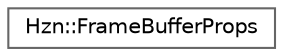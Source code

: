 digraph "Graphical Class Hierarchy"
{
 // LATEX_PDF_SIZE
  bgcolor="transparent";
  edge [fontname=Helvetica,fontsize=10,labelfontname=Helvetica,labelfontsize=10];
  node [fontname=Helvetica,fontsize=10,shape=box,height=0.2,width=0.4];
  rankdir="LR";
  Node0 [label="Hzn::FrameBufferProps",height=0.2,width=0.4,color="grey40", fillcolor="white", style="filled",URL="$struct_hzn_1_1_frame_buffer_props.html",tooltip="Create a FrameBufferProperties object which holds the properties required to create a frame buffer."];
}
